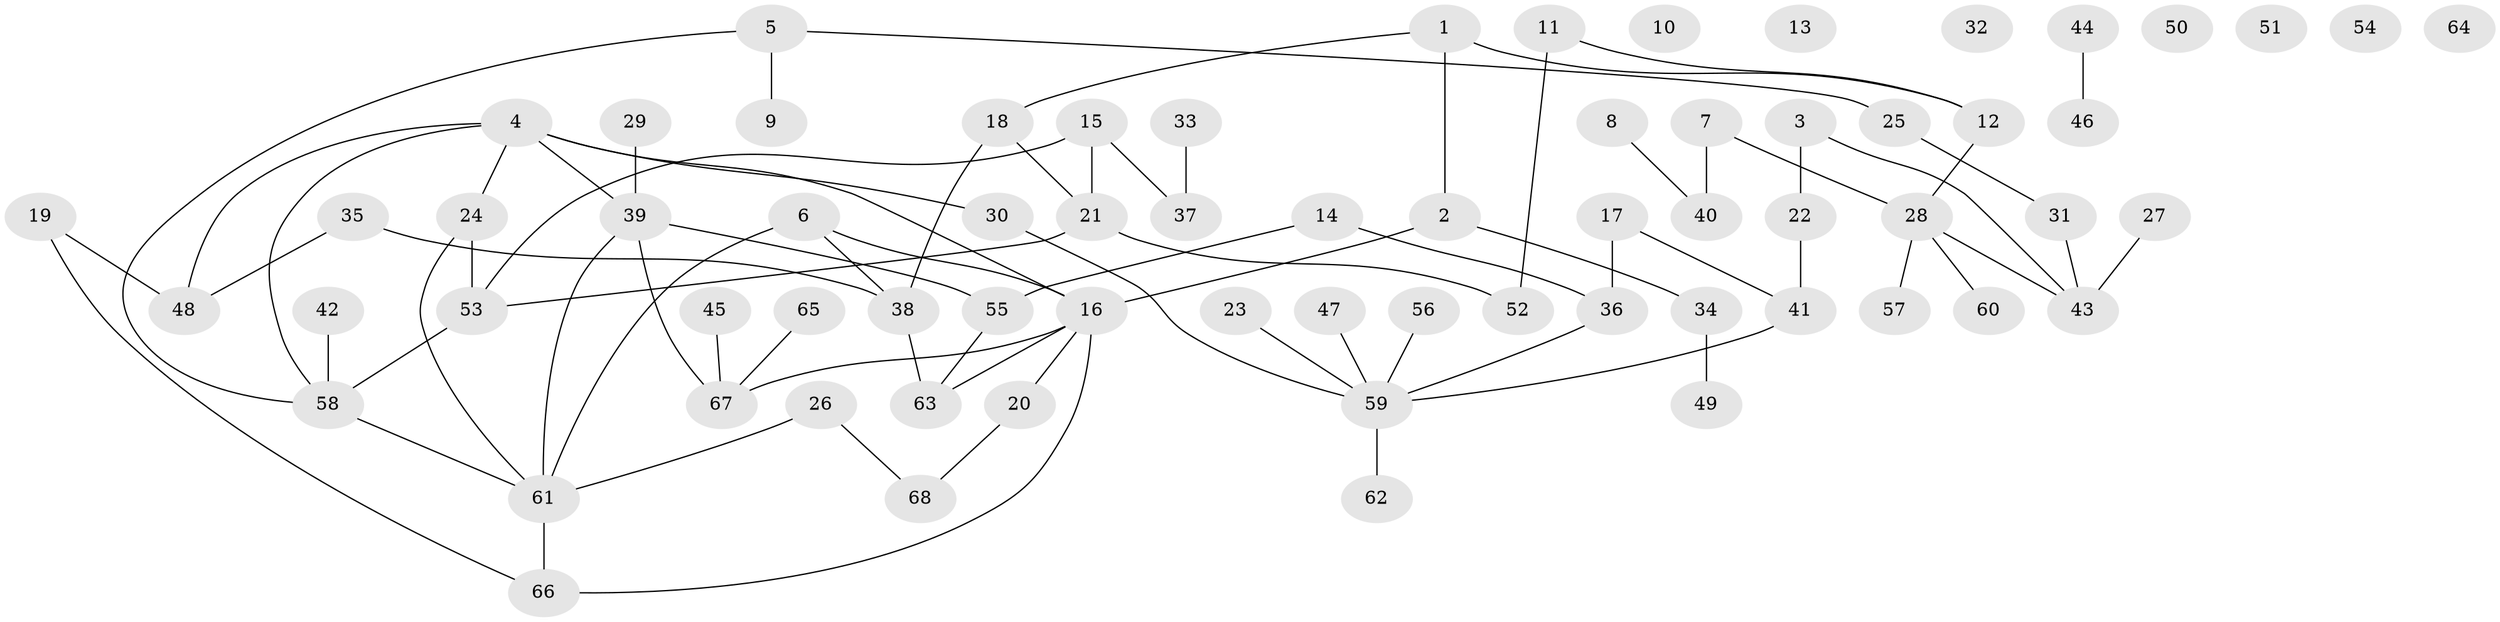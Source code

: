 // Generated by graph-tools (version 1.1) at 2025/33/03/09/25 02:33:28]
// undirected, 68 vertices, 78 edges
graph export_dot {
graph [start="1"]
  node [color=gray90,style=filled];
  1;
  2;
  3;
  4;
  5;
  6;
  7;
  8;
  9;
  10;
  11;
  12;
  13;
  14;
  15;
  16;
  17;
  18;
  19;
  20;
  21;
  22;
  23;
  24;
  25;
  26;
  27;
  28;
  29;
  30;
  31;
  32;
  33;
  34;
  35;
  36;
  37;
  38;
  39;
  40;
  41;
  42;
  43;
  44;
  45;
  46;
  47;
  48;
  49;
  50;
  51;
  52;
  53;
  54;
  55;
  56;
  57;
  58;
  59;
  60;
  61;
  62;
  63;
  64;
  65;
  66;
  67;
  68;
  1 -- 2;
  1 -- 12;
  1 -- 18;
  2 -- 16;
  2 -- 34;
  3 -- 22;
  3 -- 43;
  4 -- 16;
  4 -- 24;
  4 -- 30;
  4 -- 39;
  4 -- 48;
  4 -- 58;
  5 -- 9;
  5 -- 25;
  5 -- 58;
  6 -- 16;
  6 -- 38;
  6 -- 61;
  7 -- 28;
  7 -- 40;
  8 -- 40;
  11 -- 12;
  11 -- 52;
  12 -- 28;
  14 -- 36;
  14 -- 55;
  15 -- 21;
  15 -- 37;
  15 -- 53;
  16 -- 20;
  16 -- 63;
  16 -- 66;
  16 -- 67;
  17 -- 36;
  17 -- 41;
  18 -- 21;
  18 -- 38;
  19 -- 48;
  19 -- 66;
  20 -- 68;
  21 -- 52;
  21 -- 53;
  22 -- 41;
  23 -- 59;
  24 -- 53;
  24 -- 61;
  25 -- 31;
  26 -- 61;
  26 -- 68;
  27 -- 43;
  28 -- 43;
  28 -- 57;
  28 -- 60;
  29 -- 39;
  30 -- 59;
  31 -- 43;
  33 -- 37;
  34 -- 49;
  35 -- 38;
  35 -- 48;
  36 -- 59;
  38 -- 63;
  39 -- 55;
  39 -- 61;
  39 -- 67;
  41 -- 59;
  42 -- 58;
  44 -- 46;
  45 -- 67;
  47 -- 59;
  53 -- 58;
  55 -- 63;
  56 -- 59;
  58 -- 61;
  59 -- 62;
  61 -- 66;
  65 -- 67;
}
